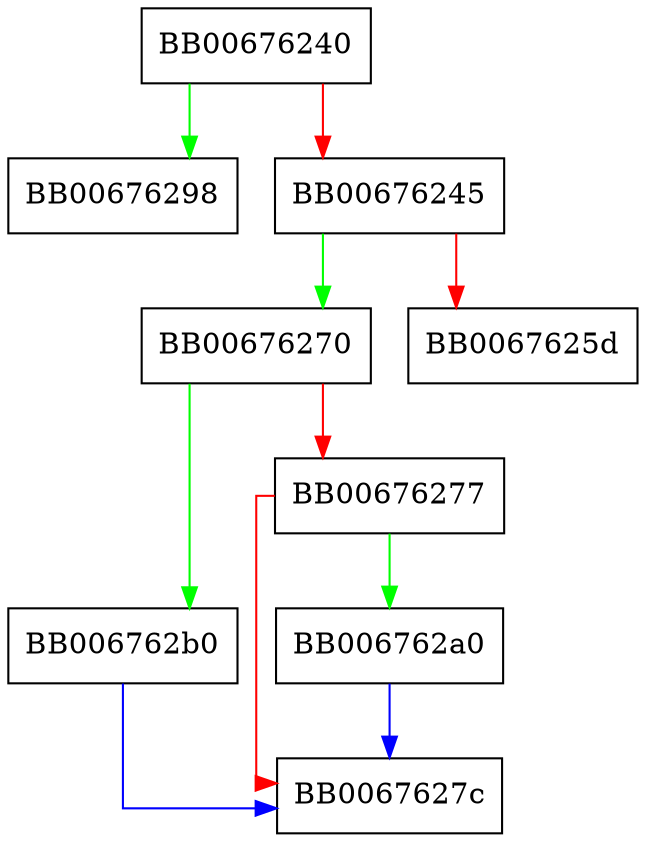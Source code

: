 digraph X509_OBJECT_set1_X509_CRL {
  node [shape="box"];
  graph [splines=ortho];
  BB00676240 -> BB00676298 [color="green"];
  BB00676240 -> BB00676245 [color="red"];
  BB00676245 -> BB00676270 [color="green"];
  BB00676245 -> BB0067625d [color="red"];
  BB00676270 -> BB006762b0 [color="green"];
  BB00676270 -> BB00676277 [color="red"];
  BB00676277 -> BB006762a0 [color="green"];
  BB00676277 -> BB0067627c [color="red"];
  BB006762a0 -> BB0067627c [color="blue"];
  BB006762b0 -> BB0067627c [color="blue"];
}